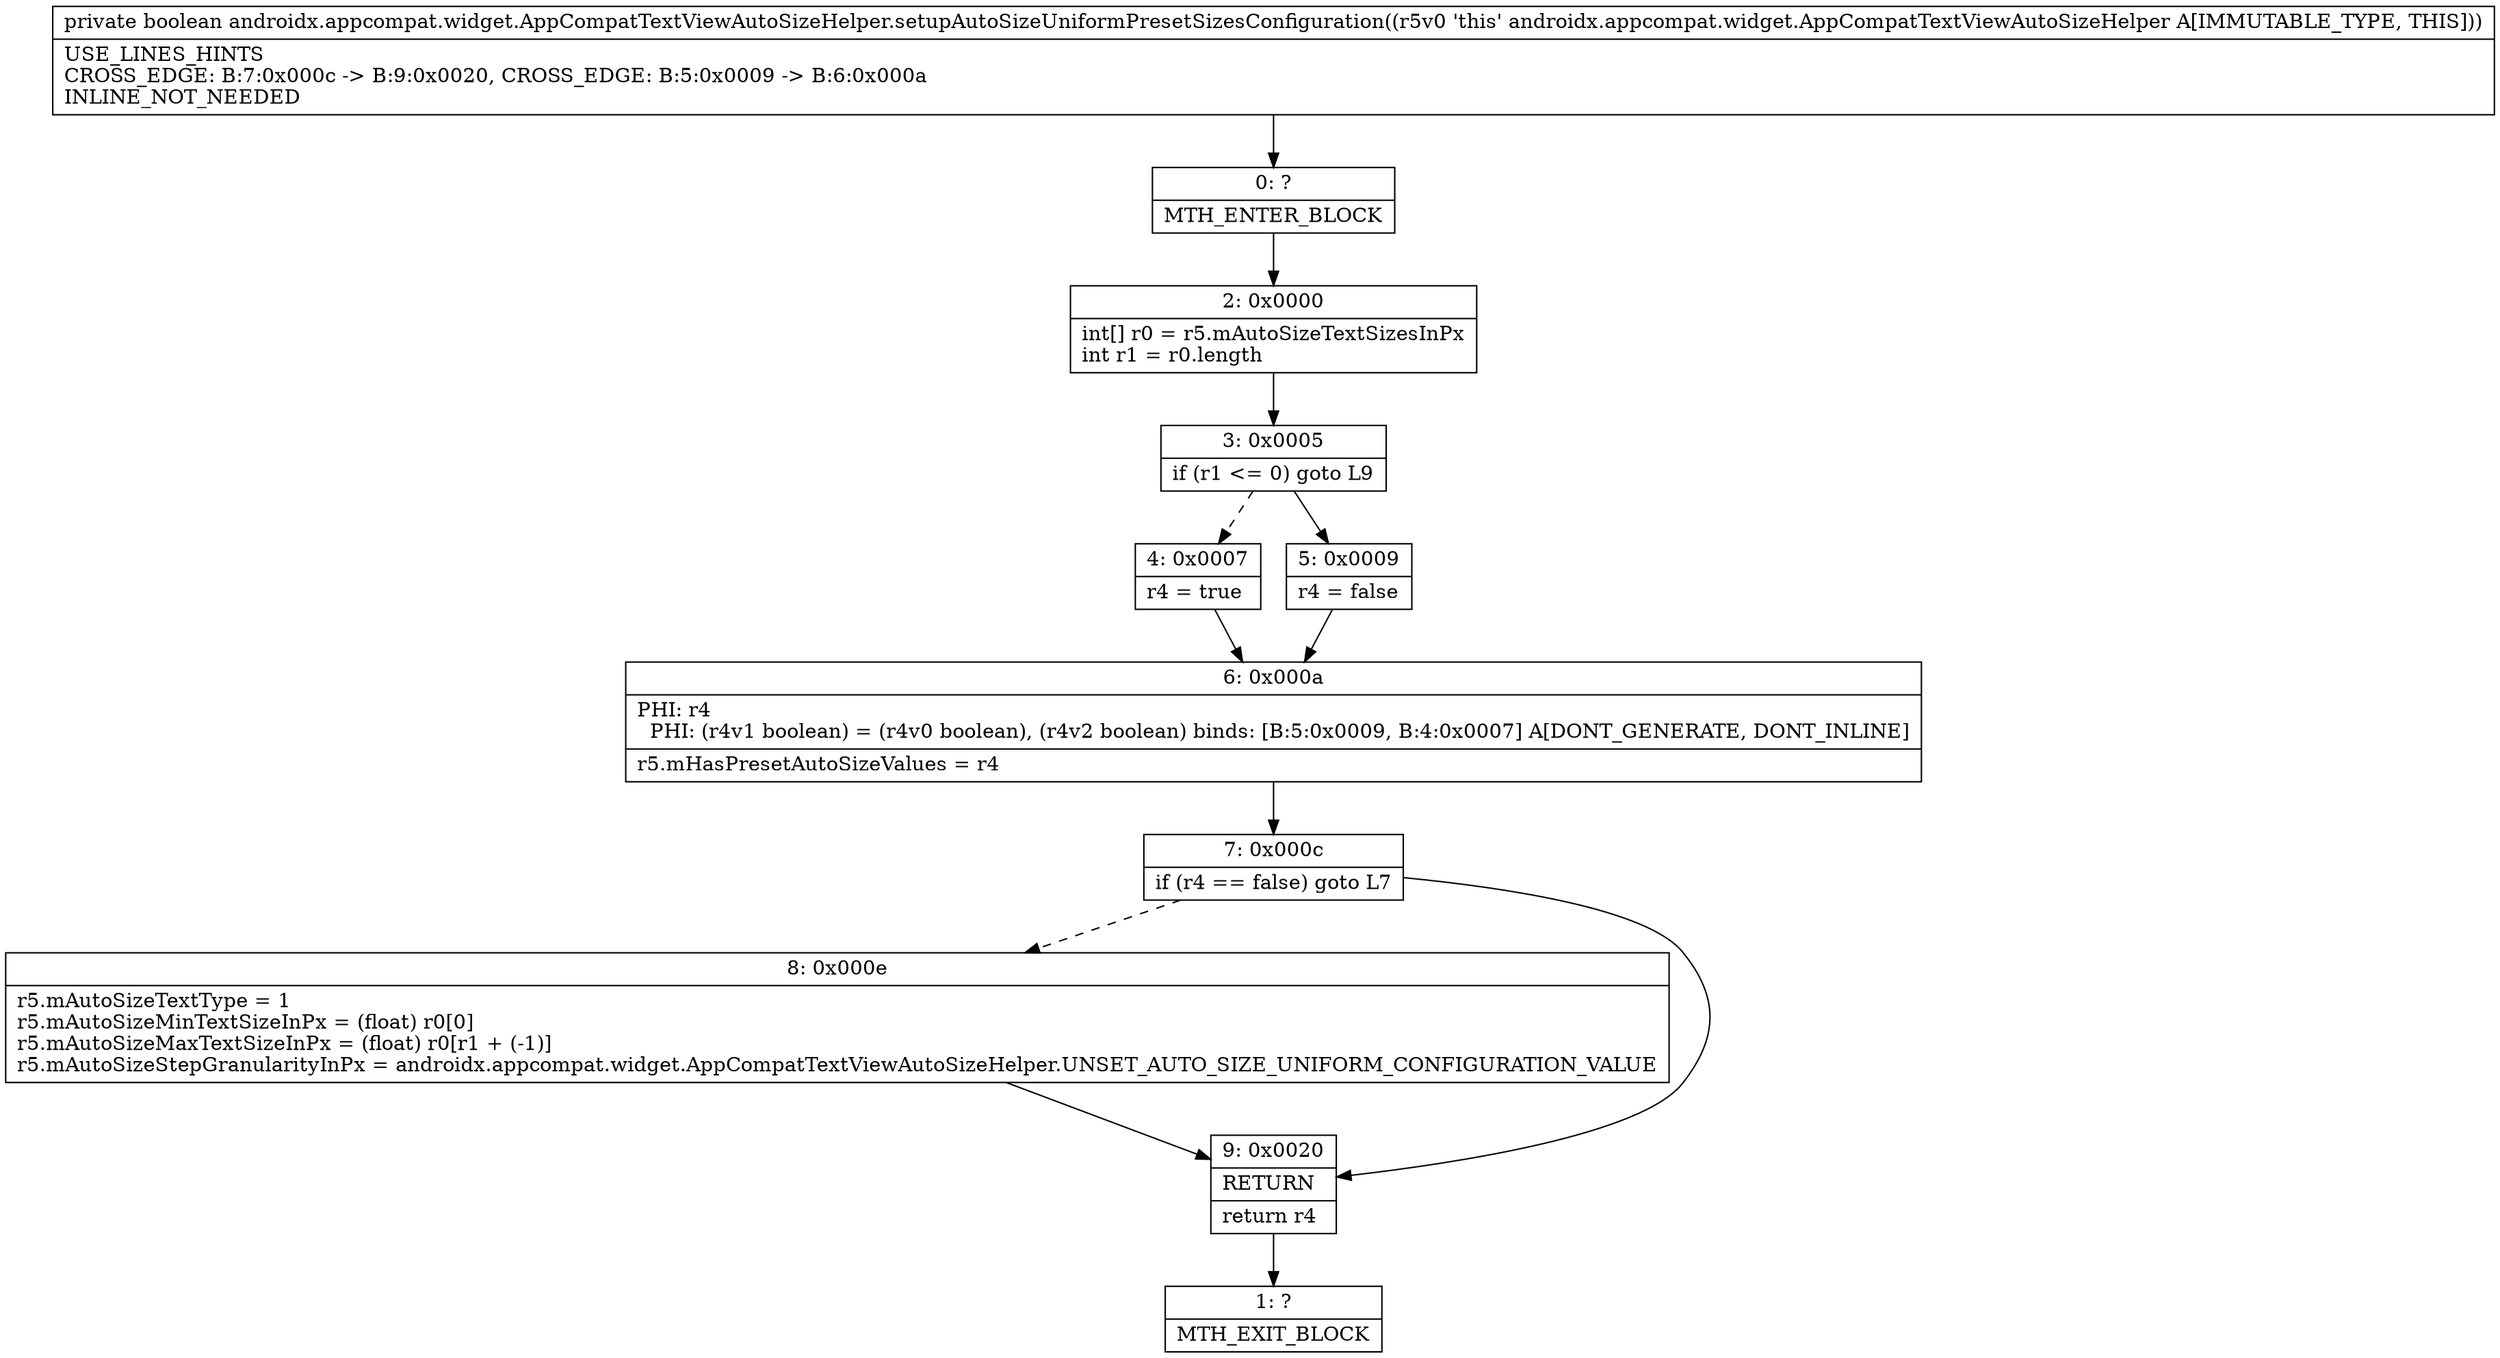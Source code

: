 digraph "CFG forandroidx.appcompat.widget.AppCompatTextViewAutoSizeHelper.setupAutoSizeUniformPresetSizesConfiguration()Z" {
Node_0 [shape=record,label="{0\:\ ?|MTH_ENTER_BLOCK\l}"];
Node_2 [shape=record,label="{2\:\ 0x0000|int[] r0 = r5.mAutoSizeTextSizesInPx\lint r1 = r0.length\l}"];
Node_3 [shape=record,label="{3\:\ 0x0005|if (r1 \<= 0) goto L9\l}"];
Node_4 [shape=record,label="{4\:\ 0x0007|r4 = true\l}"];
Node_6 [shape=record,label="{6\:\ 0x000a|PHI: r4 \l  PHI: (r4v1 boolean) = (r4v0 boolean), (r4v2 boolean) binds: [B:5:0x0009, B:4:0x0007] A[DONT_GENERATE, DONT_INLINE]\l|r5.mHasPresetAutoSizeValues = r4\l}"];
Node_7 [shape=record,label="{7\:\ 0x000c|if (r4 == false) goto L7\l}"];
Node_8 [shape=record,label="{8\:\ 0x000e|r5.mAutoSizeTextType = 1\lr5.mAutoSizeMinTextSizeInPx = (float) r0[0]\lr5.mAutoSizeMaxTextSizeInPx = (float) r0[r1 + (\-1)]\lr5.mAutoSizeStepGranularityInPx = androidx.appcompat.widget.AppCompatTextViewAutoSizeHelper.UNSET_AUTO_SIZE_UNIFORM_CONFIGURATION_VALUE\l}"];
Node_9 [shape=record,label="{9\:\ 0x0020|RETURN\l|return r4\l}"];
Node_1 [shape=record,label="{1\:\ ?|MTH_EXIT_BLOCK\l}"];
Node_5 [shape=record,label="{5\:\ 0x0009|r4 = false\l}"];
MethodNode[shape=record,label="{private boolean androidx.appcompat.widget.AppCompatTextViewAutoSizeHelper.setupAutoSizeUniformPresetSizesConfiguration((r5v0 'this' androidx.appcompat.widget.AppCompatTextViewAutoSizeHelper A[IMMUTABLE_TYPE, THIS]))  | USE_LINES_HINTS\lCROSS_EDGE: B:7:0x000c \-\> B:9:0x0020, CROSS_EDGE: B:5:0x0009 \-\> B:6:0x000a\lINLINE_NOT_NEEDED\l}"];
MethodNode -> Node_0;Node_0 -> Node_2;
Node_2 -> Node_3;
Node_3 -> Node_4[style=dashed];
Node_3 -> Node_5;
Node_4 -> Node_6;
Node_6 -> Node_7;
Node_7 -> Node_8[style=dashed];
Node_7 -> Node_9;
Node_8 -> Node_9;
Node_9 -> Node_1;
Node_5 -> Node_6;
}

